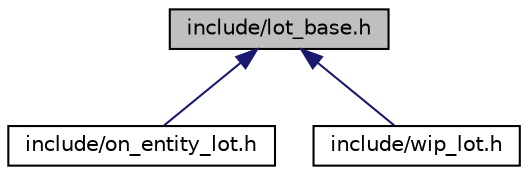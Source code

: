 digraph "include/lot_base.h"
{
 // LATEX_PDF_SIZE
  edge [fontname="Helvetica",fontsize="10",labelfontname="Helvetica",labelfontsize="10"];
  node [fontname="Helvetica",fontsize="10",shape=record];
  Node1 [label="include/lot_base.h",height=0.2,width=0.4,color="black", fillcolor="grey75", style="filled", fontcolor="black",tooltip=" "];
  Node1 -> Node2 [dir="back",color="midnightblue",fontsize="10",style="solid",fontname="Helvetica"];
  Node2 [label="include/on_entity_lot.h",height=0.2,width=0.4,color="black", fillcolor="white", style="filled",URL="$on__entity__lot_8h.html",tooltip=" "];
  Node1 -> Node3 [dir="back",color="midnightblue",fontsize="10",style="solid",fontname="Helvetica"];
  Node3 [label="include/wip_lot.h",height=0.2,width=0.4,color="black", fillcolor="white", style="filled",URL="$wip__lot_8h.html",tooltip=" "];
}
